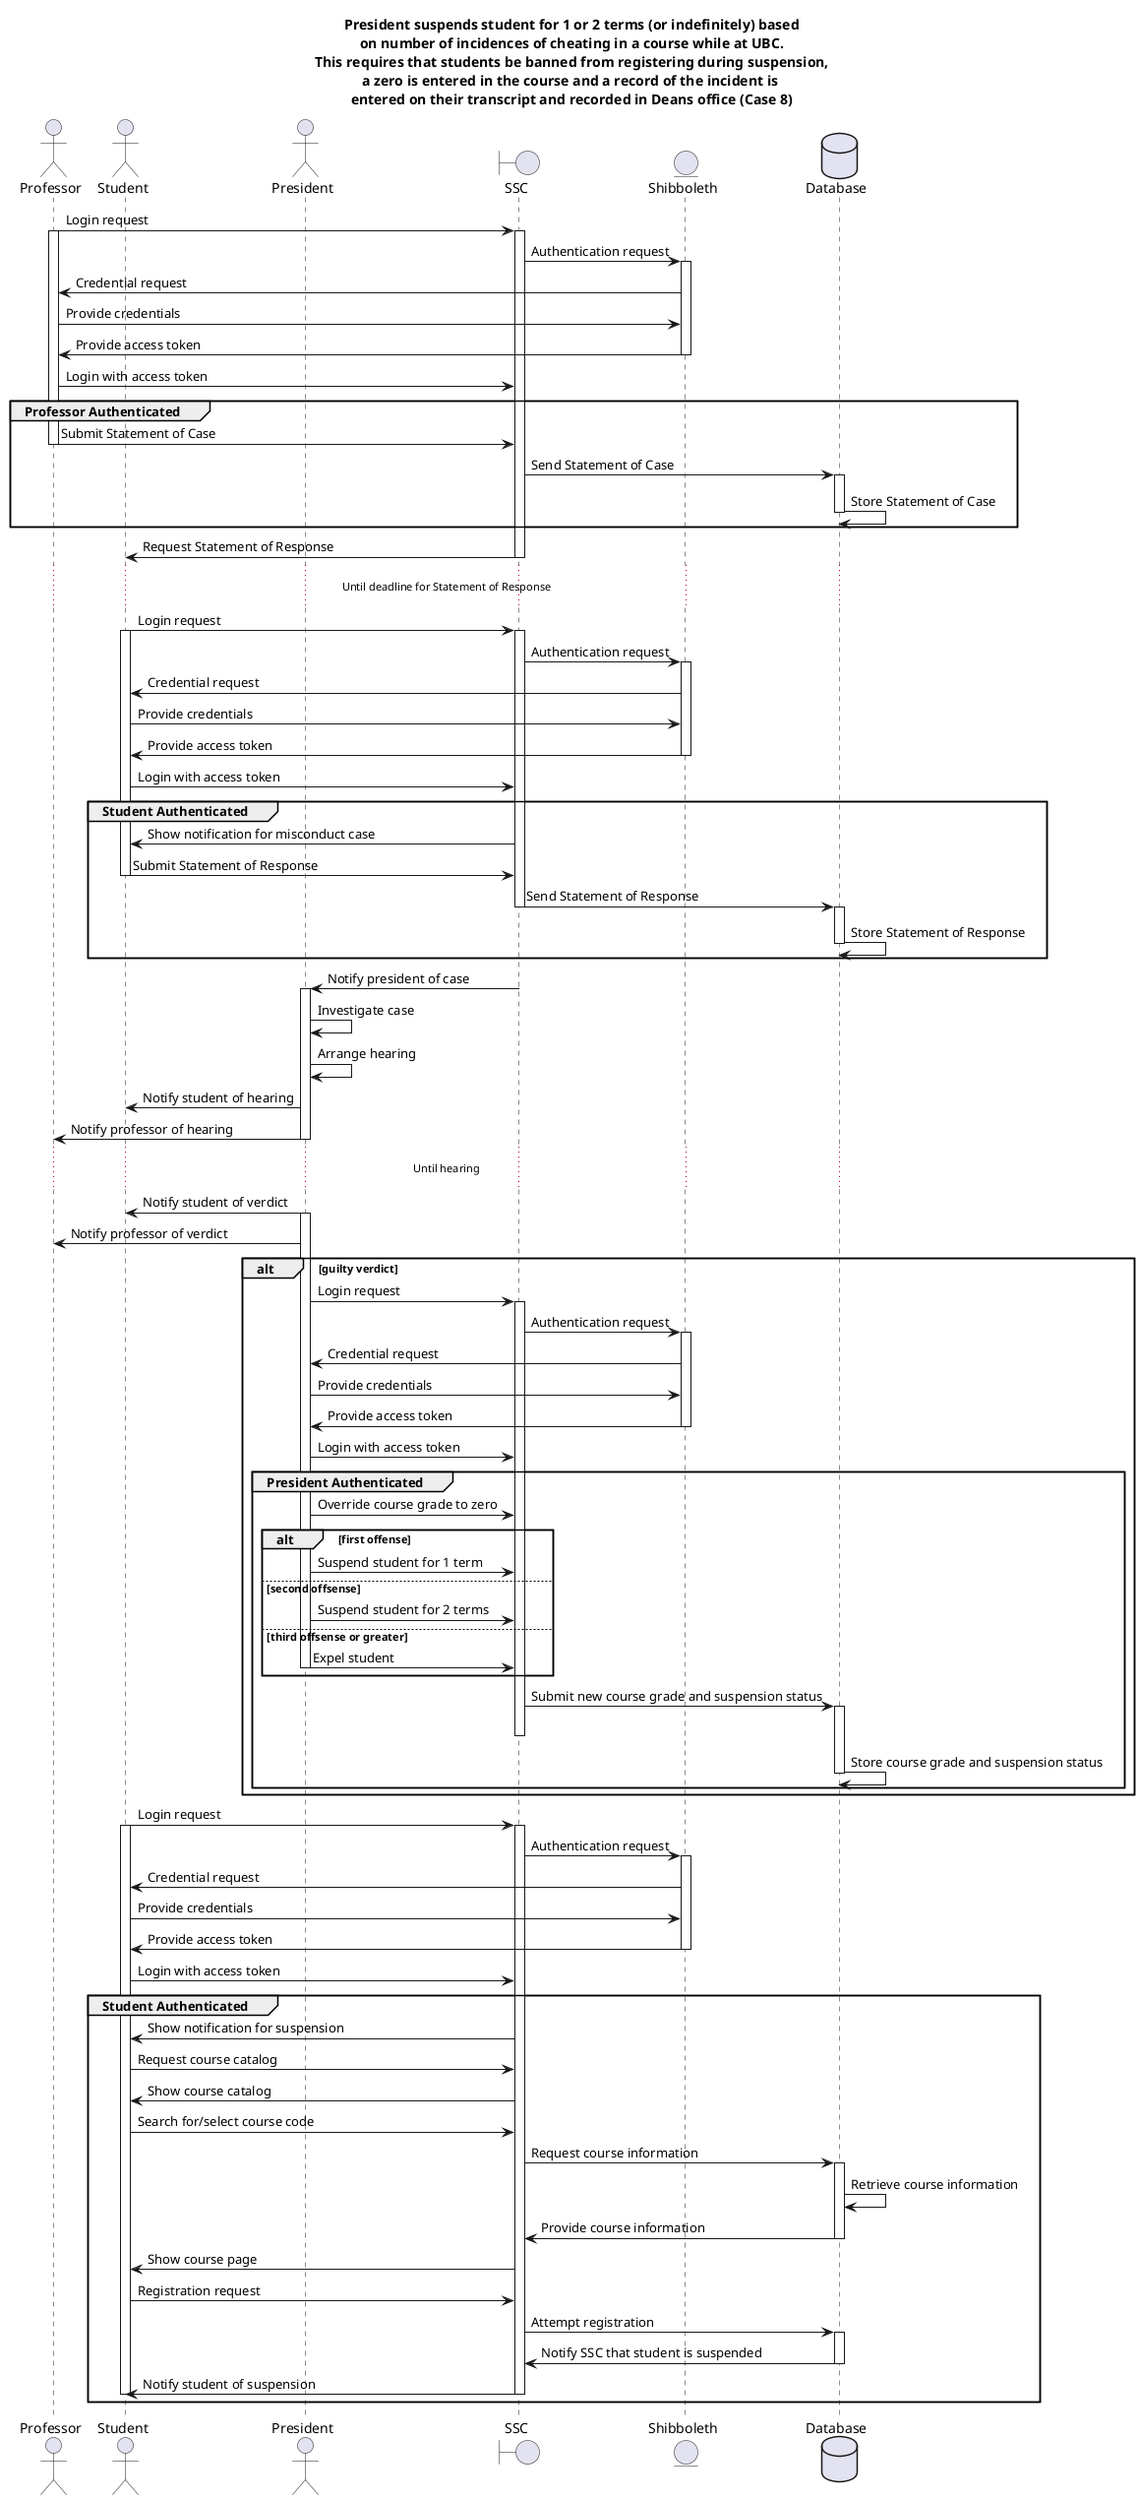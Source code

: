 @startuml

title President suspends student for 1 or 2 terms (or indefinitely) based\non number of incidences of cheating in a course while at UBC.\nThis requires that students be banned from registering during suspension,\na zero is entered in the course and a record of the incident is \nentered on their transcript and recorded in Deans office (Case 8)
actor Professor as prof
actor Student as student
actor President as pres
boundary SSC as ssc
entity Shibboleth as shib
database Database as db

prof -> ssc : Login request
activate prof
activate ssc
ssc -> shib : Authentication request
activate shib
shib -> prof : Credential request
prof -> shib : Provide credentials
shib -> prof : Provide access token
deactivate shib
prof -> ssc : Login with access token
group Professor Authenticated
    prof -> ssc : Submit Statement of Case
    deactivate prof
    ssc -> db : Send Statement of Case
    activate db
    db -> db : Store Statement of Case
    deactivate db
end
ssc -> student : Request Statement of Response
deactivate ssc
...Until deadline for Statement of Response...
student -> ssc : Login request
activate student
activate ssc
ssc -> shib : Authentication request
activate shib
shib -> student : Credential request
student -> shib : Provide credentials
shib -> student : Provide access token
deactivate shib
student -> ssc : Login with access token
group Student Authenticated
    ssc -> student : Show notification for misconduct case
    student -> ssc : Submit Statement of Response
    deactivate student
    ssc -> db : Send Statement of Response
    deactivate ssc
    activate db
    db -> db : Store Statement of Response
    deactivate db
end
ssc -> pres : Notify president of case
activate pres
pres -> pres : Investigate case
pres -> pres : Arrange hearing
pres -> student : Notify student of hearing
pres -> prof : Notify professor of hearing
deactivate pres
...Until hearing...
pres -> student : Notify student of verdict
activate pres
pres -> prof : Notify professor of verdict
alt guilty verdict
    pres -> ssc : Login request
    activate ssc
    ssc -> shib : Authentication request
    activate shib
    shib -> pres : Credential request
    pres -> shib : Provide credentials
    shib -> pres : Provide access token
    deactivate shib
    pres -> ssc : Login with access token
    group President Authenticated
        pres -> ssc : Override course grade to zero
        alt first offense
            pres -> ssc : Suspend student for 1 term
        else second offsense
            pres -> ssc : Suspend student for 2 terms
        else third offsense or greater
            pres -> ssc : Expel student
            deactivate pres
        end
        ssc -> db : Submit new course grade and suspension status
        activate db
        deactivate ssc
        db -> db : Store course grade and suspension status
        deactivate db
    end
end
student -> ssc : Login request
activate student
activate ssc
ssc -> shib : Authentication request
activate shib
shib -> student : Credential request
student -> shib : Provide credentials
shib -> student : Provide access token
deactivate shib
student -> ssc : Login with access token
group Student Authenticated
    ssc -> student : Show notification for suspension
    student -> ssc : Request course catalog
    ssc -> student : Show course catalog
    student -> ssc : Search for/select course code
    ssc -> db : Request course information
    activate db
    db -> db : Retrieve course information
    db -> ssc : Provide course information
    deactivate db
    ssc -> student : Show course page
    student -> ssc : Registration request
    ssc -> db : Attempt registration
    activate db
    db -> ssc : Notify SSC that student is suspended
    deactivate db
    ssc -> student : Notify student of suspension
    deactivate student
    deactivate ssc
end
@enduml
